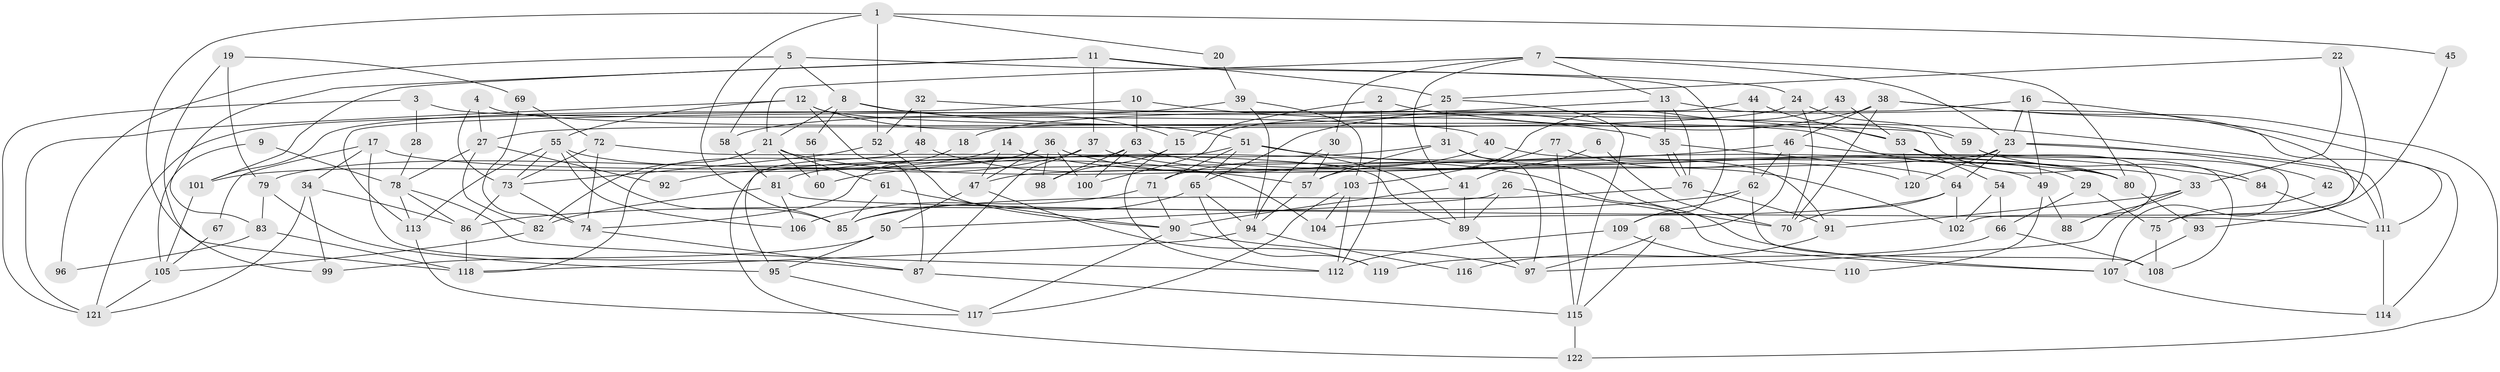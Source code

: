 // coarse degree distribution, {8: 0.1125, 3: 0.175, 6: 0.1875, 2: 0.125, 10: 0.0125, 9: 0.0625, 5: 0.1375, 4: 0.1625, 7: 0.025}
// Generated by graph-tools (version 1.1) at 2025/52/02/27/25 19:52:05]
// undirected, 122 vertices, 244 edges
graph export_dot {
graph [start="1"]
  node [color=gray90,style=filled];
  1;
  2;
  3;
  4;
  5;
  6;
  7;
  8;
  9;
  10;
  11;
  12;
  13;
  14;
  15;
  16;
  17;
  18;
  19;
  20;
  21;
  22;
  23;
  24;
  25;
  26;
  27;
  28;
  29;
  30;
  31;
  32;
  33;
  34;
  35;
  36;
  37;
  38;
  39;
  40;
  41;
  42;
  43;
  44;
  45;
  46;
  47;
  48;
  49;
  50;
  51;
  52;
  53;
  54;
  55;
  56;
  57;
  58;
  59;
  60;
  61;
  62;
  63;
  64;
  65;
  66;
  67;
  68;
  69;
  70;
  71;
  72;
  73;
  74;
  75;
  76;
  77;
  78;
  79;
  80;
  81;
  82;
  83;
  84;
  85;
  86;
  87;
  88;
  89;
  90;
  91;
  92;
  93;
  94;
  95;
  96;
  97;
  98;
  99;
  100;
  101;
  102;
  103;
  104;
  105;
  106;
  107;
  108;
  109;
  110;
  111;
  112;
  113;
  114;
  115;
  116;
  117;
  118;
  119;
  120;
  121;
  122;
  1 -- 118;
  1 -- 85;
  1 -- 20;
  1 -- 45;
  1 -- 52;
  2 -- 15;
  2 -- 111;
  2 -- 112;
  3 -- 121;
  3 -- 40;
  3 -- 28;
  4 -- 27;
  4 -- 73;
  4 -- 29;
  5 -- 8;
  5 -- 58;
  5 -- 24;
  5 -- 96;
  6 -- 41;
  6 -- 70;
  7 -- 13;
  7 -- 80;
  7 -- 21;
  7 -- 23;
  7 -- 30;
  7 -- 41;
  8 -- 15;
  8 -- 21;
  8 -- 53;
  8 -- 56;
  9 -- 78;
  9 -- 105;
  10 -- 35;
  10 -- 121;
  10 -- 63;
  11 -- 83;
  11 -- 101;
  11 -- 25;
  11 -- 37;
  11 -- 109;
  12 -- 51;
  12 -- 55;
  12 -- 59;
  12 -- 87;
  12 -- 121;
  13 -- 111;
  13 -- 35;
  13 -- 18;
  13 -- 76;
  14 -- 47;
  14 -- 101;
  14 -- 80;
  15 -- 98;
  15 -- 112;
  16 -- 49;
  16 -- 100;
  16 -- 23;
  16 -- 75;
  17 -- 80;
  17 -- 34;
  17 -- 67;
  17 -- 87;
  18 -- 74;
  19 -- 69;
  19 -- 79;
  19 -- 99;
  20 -- 39;
  21 -- 61;
  21 -- 49;
  21 -- 60;
  21 -- 82;
  22 -- 25;
  22 -- 33;
  22 -- 102;
  23 -- 42;
  23 -- 47;
  23 -- 64;
  23 -- 111;
  23 -- 120;
  24 -- 27;
  24 -- 59;
  24 -- 70;
  25 -- 115;
  25 -- 31;
  25 -- 101;
  26 -- 89;
  26 -- 70;
  26 -- 50;
  27 -- 82;
  27 -- 78;
  27 -- 92;
  28 -- 78;
  29 -- 75;
  29 -- 66;
  30 -- 94;
  30 -- 57;
  31 -- 97;
  31 -- 57;
  31 -- 81;
  31 -- 107;
  32 -- 48;
  32 -- 52;
  32 -- 33;
  33 -- 97;
  33 -- 88;
  33 -- 91;
  34 -- 99;
  34 -- 86;
  34 -- 121;
  35 -- 76;
  35 -- 76;
  35 -- 64;
  36 -- 47;
  36 -- 107;
  36 -- 79;
  36 -- 98;
  36 -- 100;
  37 -- 87;
  37 -- 80;
  37 -- 92;
  38 -- 70;
  38 -- 114;
  38 -- 46;
  38 -- 65;
  38 -- 122;
  39 -- 94;
  39 -- 103;
  39 -- 58;
  40 -- 71;
  40 -- 91;
  41 -- 89;
  41 -- 90;
  42 -- 75;
  43 -- 53;
  43 -- 57;
  44 -- 53;
  44 -- 113;
  44 -- 62;
  45 -- 93;
  46 -- 108;
  46 -- 60;
  46 -- 62;
  46 -- 68;
  47 -- 119;
  47 -- 50;
  48 -- 118;
  48 -- 57;
  49 -- 88;
  49 -- 110;
  50 -- 95;
  50 -- 99;
  51 -- 122;
  51 -- 65;
  51 -- 71;
  51 -- 84;
  51 -- 89;
  52 -- 73;
  52 -- 90;
  53 -- 80;
  53 -- 54;
  53 -- 88;
  53 -- 120;
  54 -- 102;
  54 -- 66;
  55 -- 106;
  55 -- 73;
  55 -- 85;
  55 -- 104;
  55 -- 113;
  56 -- 60;
  57 -- 94;
  58 -- 81;
  59 -- 84;
  59 -- 107;
  61 -- 85;
  61 -- 90;
  62 -- 86;
  62 -- 108;
  62 -- 109;
  63 -- 95;
  63 -- 98;
  63 -- 100;
  63 -- 102;
  64 -- 102;
  64 -- 70;
  64 -- 104;
  65 -- 85;
  65 -- 94;
  65 -- 119;
  66 -- 108;
  66 -- 119;
  67 -- 105;
  68 -- 115;
  68 -- 97;
  69 -- 74;
  69 -- 72;
  71 -- 90;
  71 -- 106;
  72 -- 89;
  72 -- 73;
  72 -- 74;
  73 -- 74;
  73 -- 86;
  74 -- 87;
  75 -- 108;
  76 -- 85;
  76 -- 91;
  77 -- 120;
  77 -- 103;
  77 -- 115;
  78 -- 113;
  78 -- 112;
  78 -- 86;
  79 -- 95;
  79 -- 83;
  80 -- 93;
  81 -- 111;
  81 -- 82;
  81 -- 106;
  82 -- 105;
  83 -- 118;
  83 -- 96;
  84 -- 111;
  86 -- 118;
  87 -- 115;
  89 -- 97;
  90 -- 97;
  90 -- 117;
  91 -- 116;
  93 -- 107;
  94 -- 116;
  94 -- 118;
  95 -- 117;
  101 -- 105;
  103 -- 104;
  103 -- 112;
  103 -- 117;
  105 -- 121;
  107 -- 114;
  109 -- 110;
  109 -- 112;
  111 -- 114;
  113 -- 117;
  115 -- 122;
}
